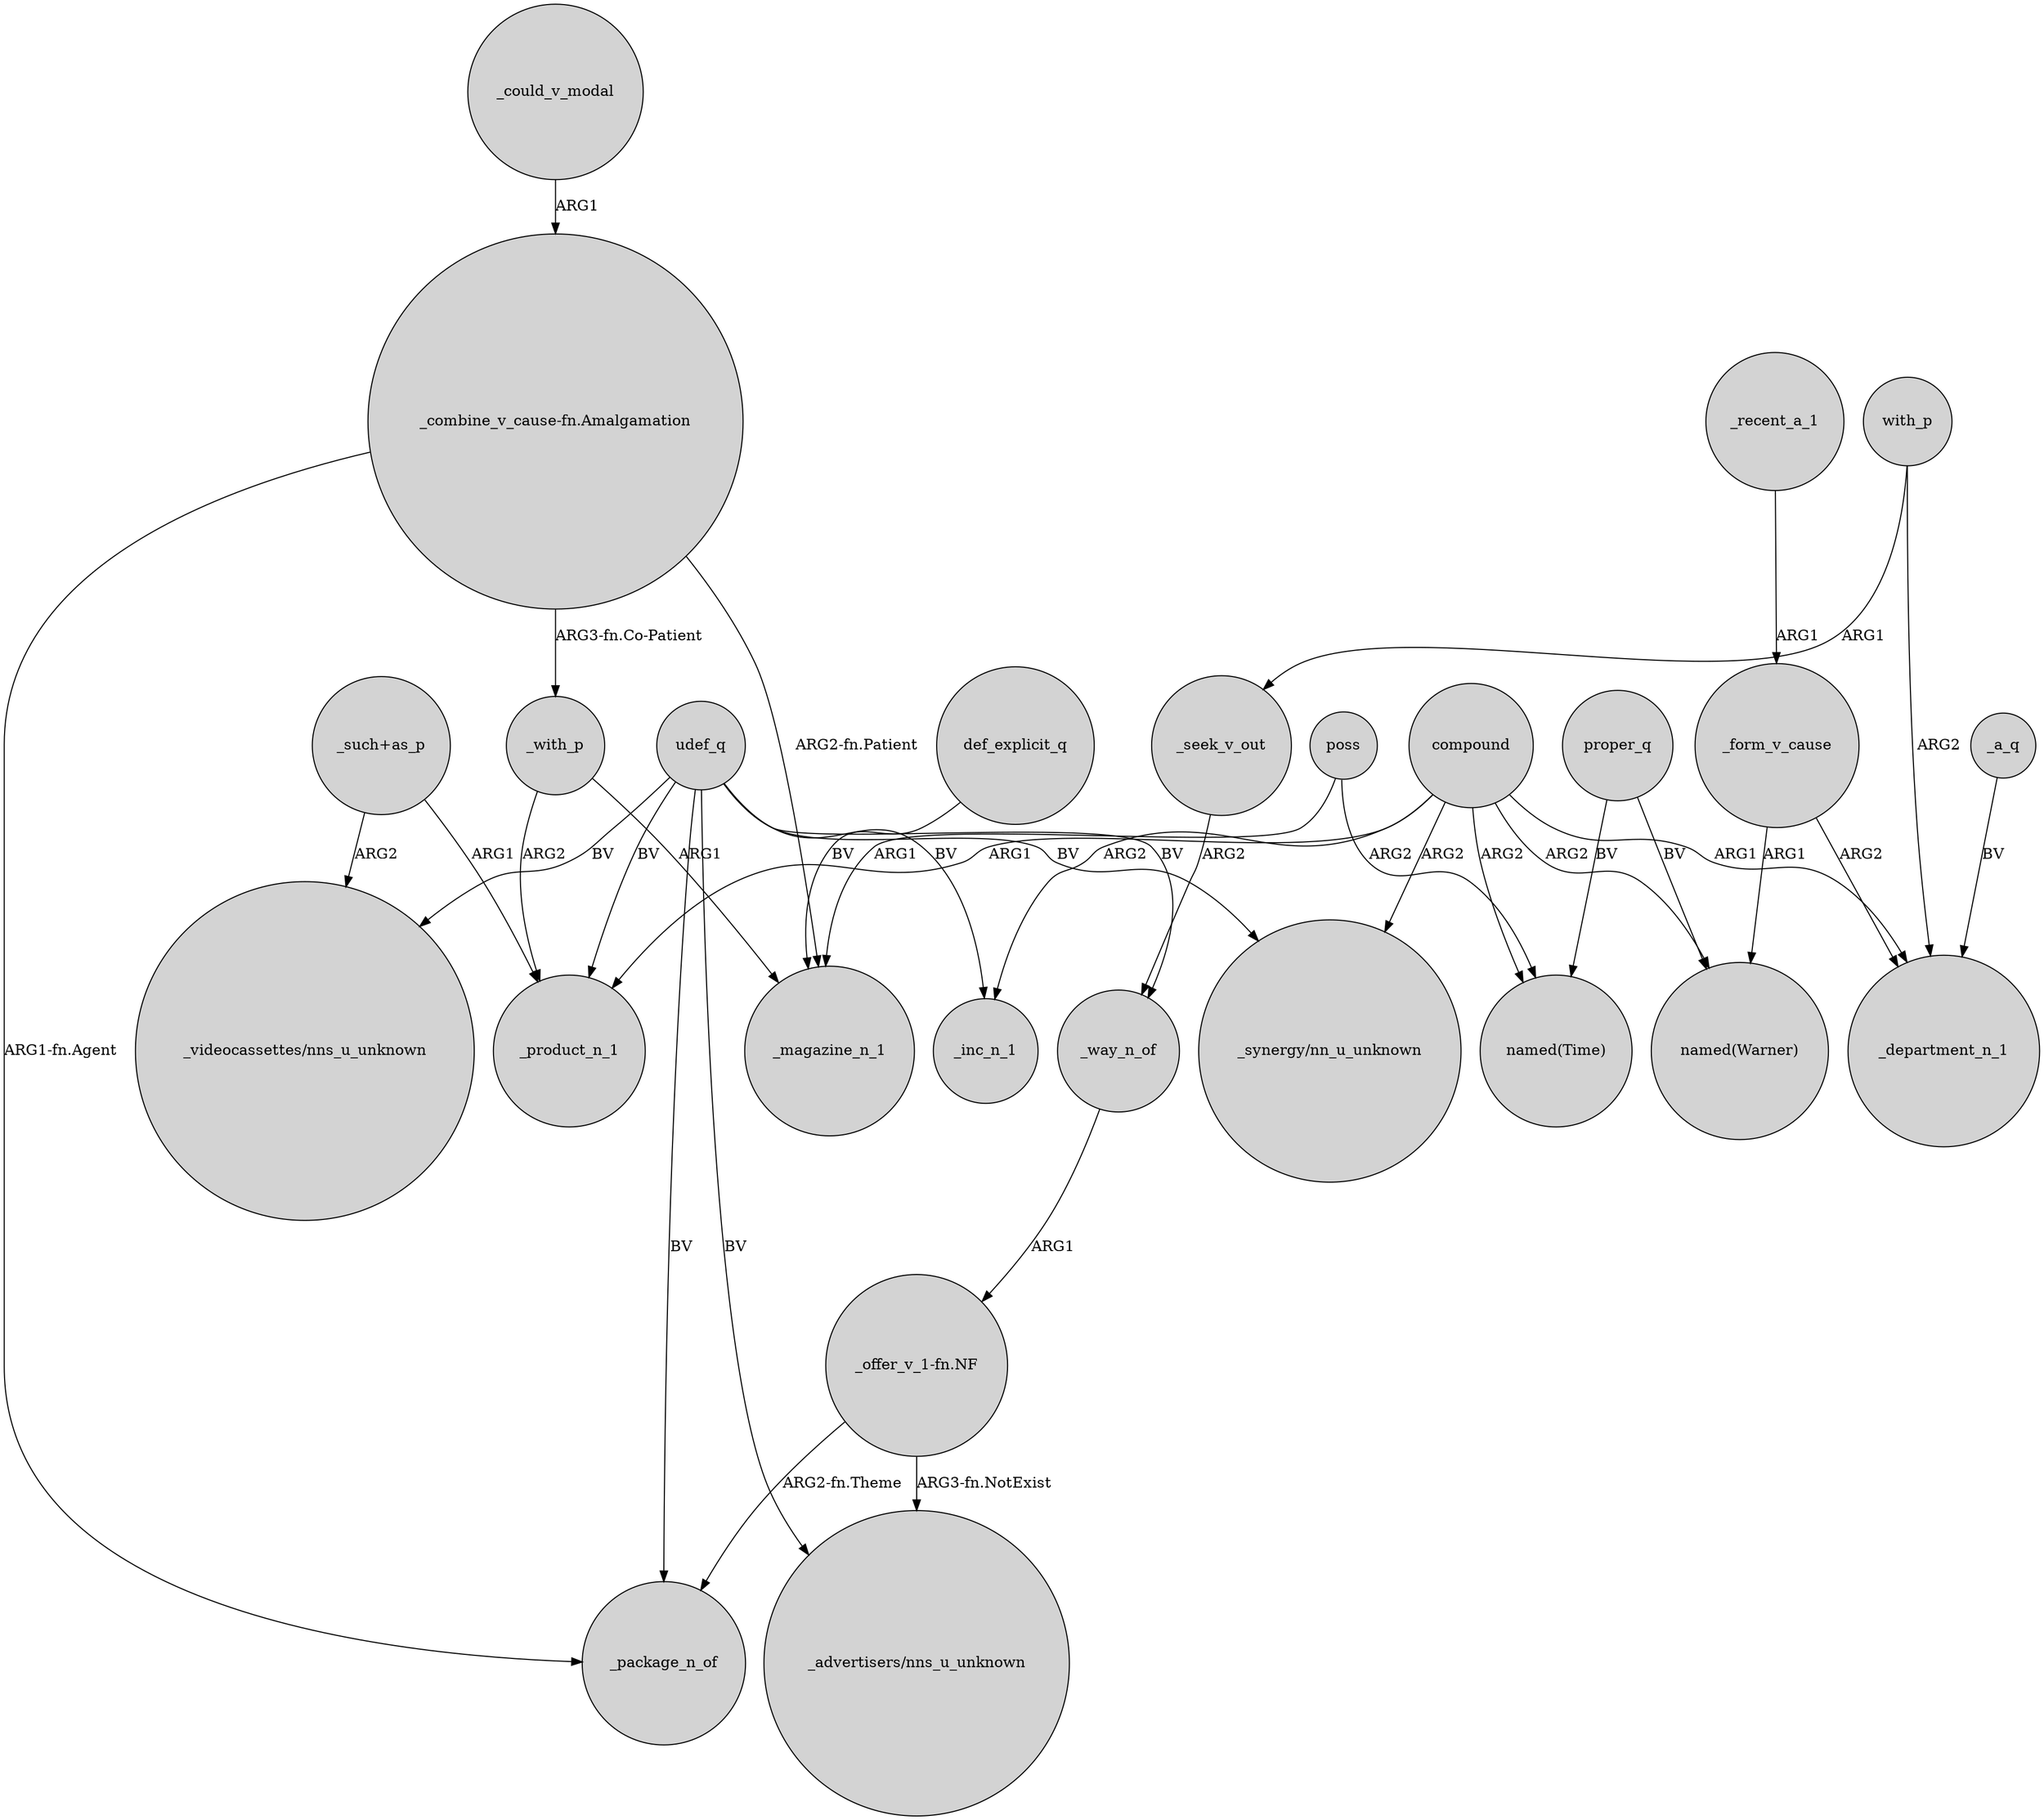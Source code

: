 digraph {
	node [shape=circle style=filled]
	compound -> _product_n_1 [label=ARG1]
	def_explicit_q -> _magazine_n_1 [label=BV]
	udef_q -> _inc_n_1 [label=BV]
	_with_p -> _magazine_n_1 [label=ARG1]
	udef_q -> _way_n_of [label=BV]
	"_such+as_p" -> "_videocassettes/nns_u_unknown" [label=ARG2]
	_form_v_cause -> "named(Warner)" [label=ARG1]
	_recent_a_1 -> _form_v_cause [label=ARG1]
	_a_q -> _department_n_1 [label=BV]
	"_offer_v_1-fn.NF" -> "_advertisers/nns_u_unknown" [label="ARG3-fn.NotExist"]
	"_combine_v_cause-fn.Amalgamation" -> _magazine_n_1 [label="ARG2-fn.Patient"]
	compound -> "_synergy/nn_u_unknown" [label=ARG2]
	compound -> _department_n_1 [label=ARG1]
	_seek_v_out -> _way_n_of [label=ARG2]
	udef_q -> "_synergy/nn_u_unknown" [label=BV]
	"_combine_v_cause-fn.Amalgamation" -> _package_n_of [label="ARG1-fn.Agent"]
	poss -> _magazine_n_1 [label=ARG1]
	udef_q -> "_videocassettes/nns_u_unknown" [label=BV]
	udef_q -> _package_n_of [label=BV]
	udef_q -> "_advertisers/nns_u_unknown" [label=BV]
	_could_v_modal -> "_combine_v_cause-fn.Amalgamation" [label=ARG1]
	with_p -> _seek_v_out [label=ARG1]
	poss -> "named(Time)" [label=ARG2]
	"_such+as_p" -> _product_n_1 [label=ARG1]
	proper_q -> "named(Time)" [label=BV]
	"_combine_v_cause-fn.Amalgamation" -> _with_p [label="ARG3-fn.Co-Patient"]
	udef_q -> _product_n_1 [label=BV]
	proper_q -> "named(Warner)" [label=BV]
	compound -> "named(Time)" [label=ARG2]
	_form_v_cause -> _department_n_1 [label=ARG2]
	with_p -> _department_n_1 [label=ARG2]
	"_offer_v_1-fn.NF" -> _package_n_of [label="ARG2-fn.Theme"]
	compound -> _inc_n_1 [label=ARG2]
	_way_n_of -> "_offer_v_1-fn.NF" [label=ARG1]
	compound -> "named(Warner)" [label=ARG2]
	_with_p -> _product_n_1 [label=ARG2]
}
